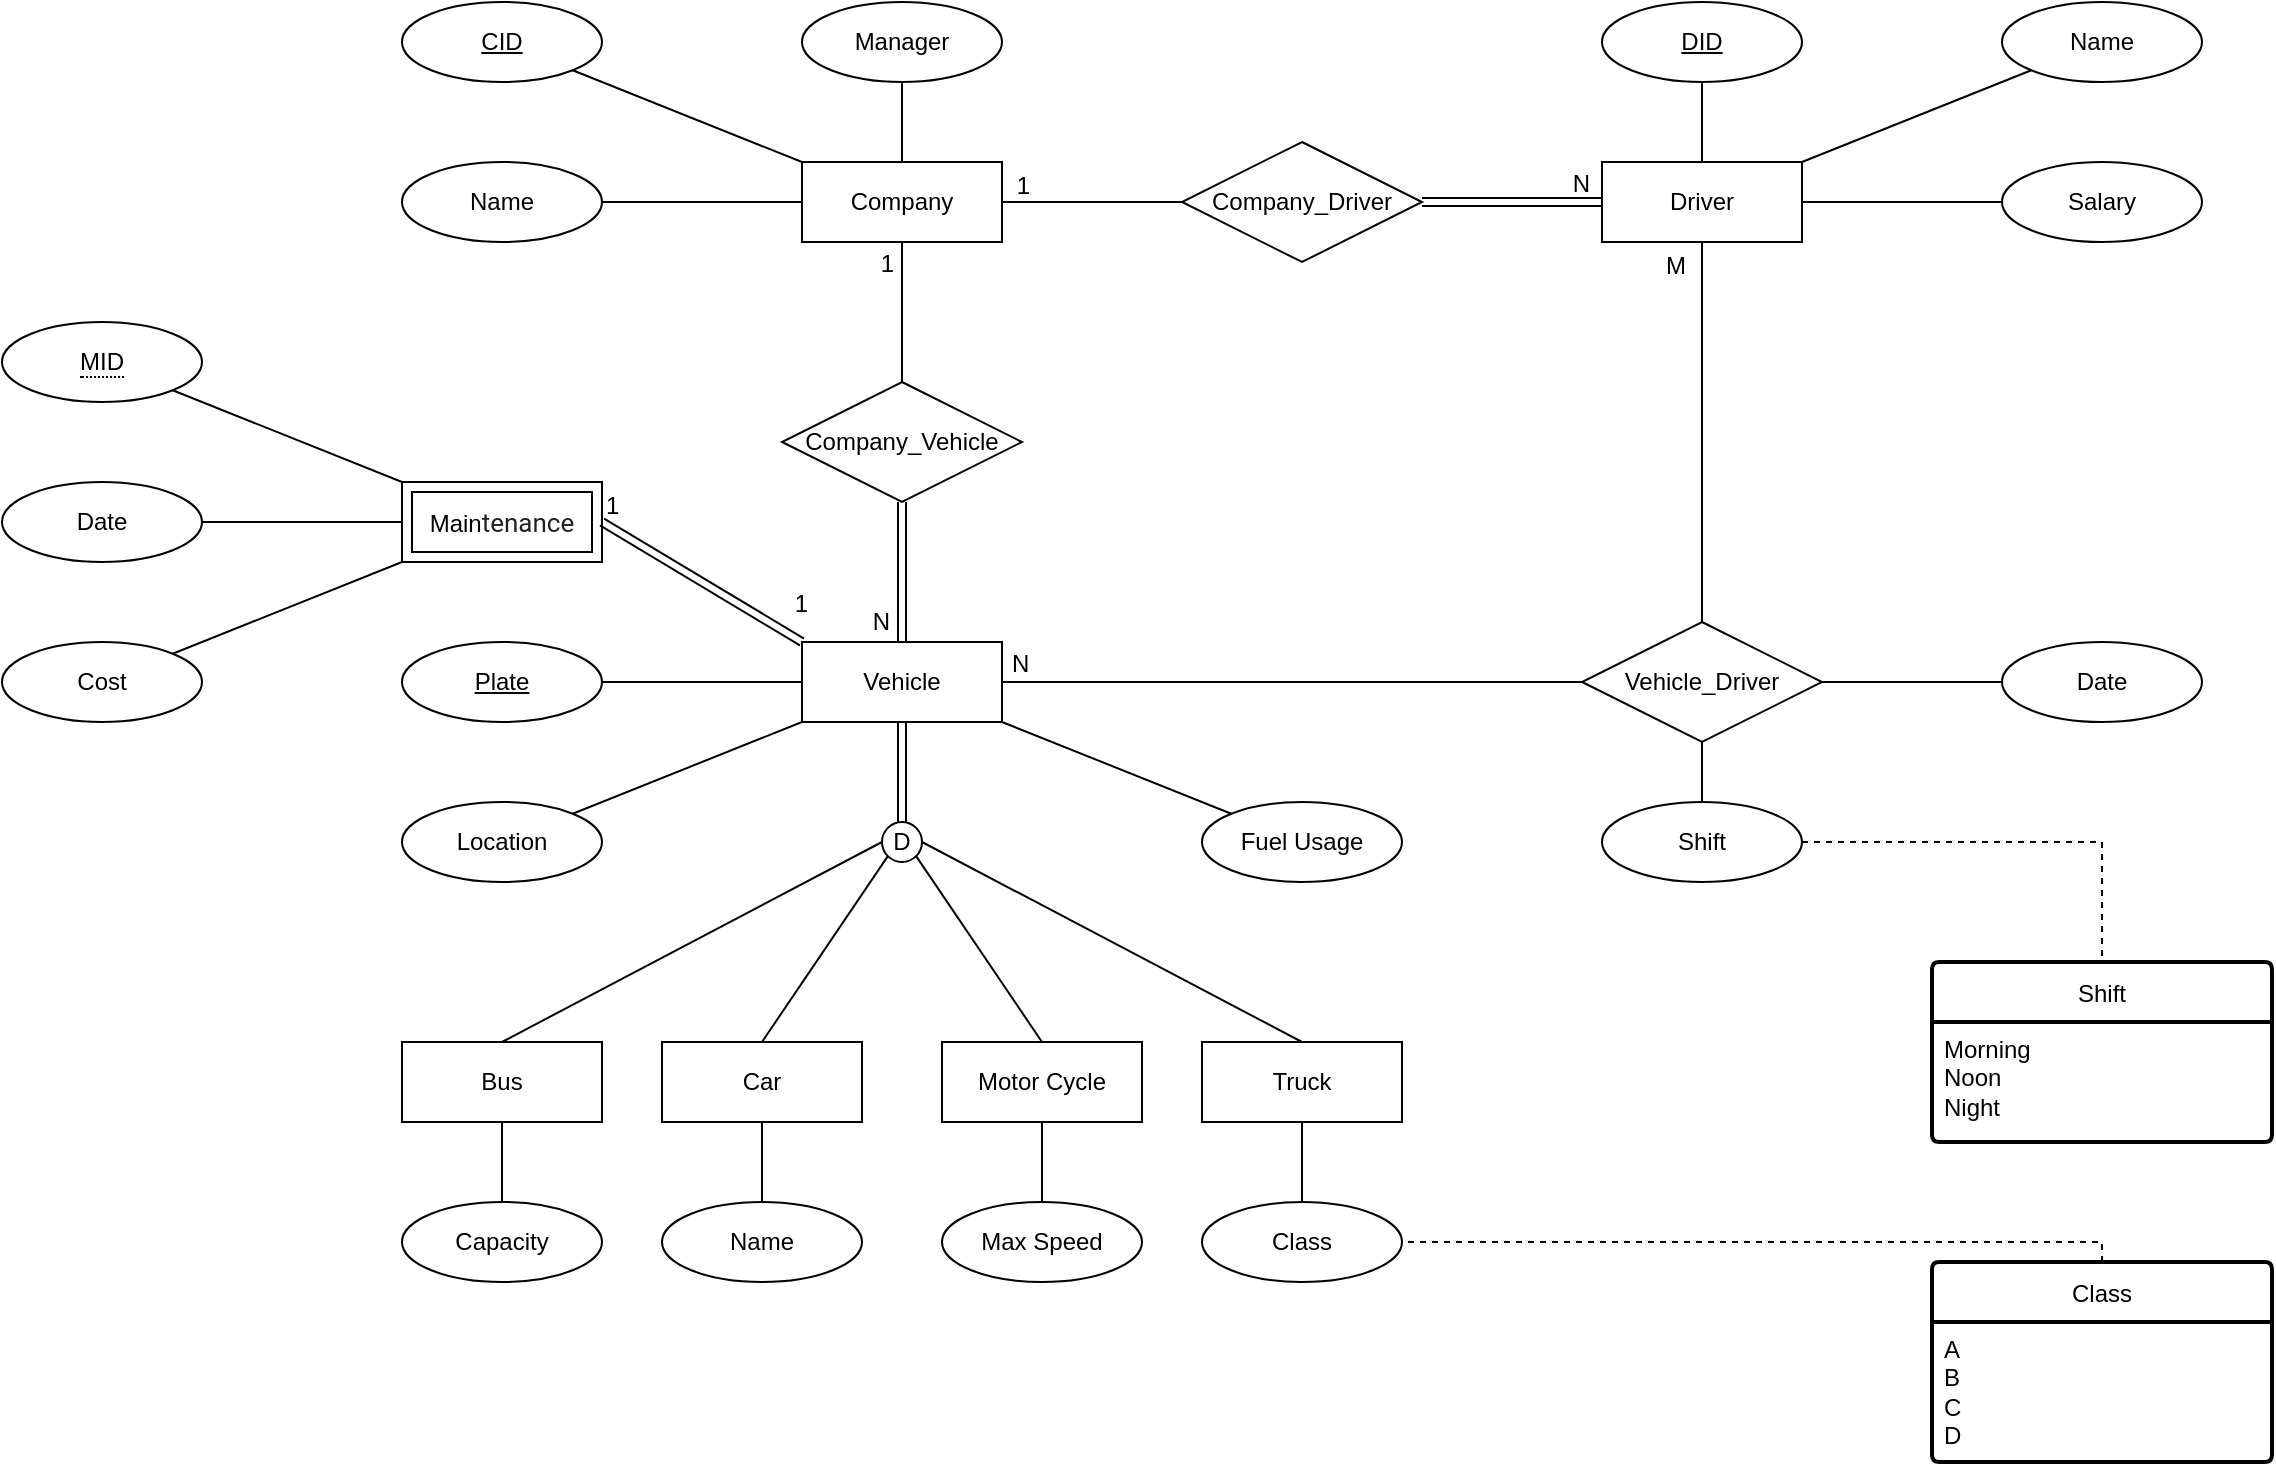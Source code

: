 <mxfile version="25.0.3">
  <diagram name="‫صفحه - 1‬" id="swpxOYMOvkDVnuEdzERW">
    <mxGraphModel dx="1900" dy="625" grid="1" gridSize="10" guides="1" tooltips="1" connect="1" arrows="1" fold="1" page="1" pageScale="1" pageWidth="850" pageHeight="1100" math="0" shadow="0">
      <root>
        <mxCell id="0" />
        <mxCell id="1" parent="0" />
        <mxCell id="I1n8lSlqwyOhps3QZJtH-1" value="Company" style="whiteSpace=wrap;html=1;align=center;" parent="1" vertex="1">
          <mxGeometry x="250" y="200" width="100" height="40" as="geometry" />
        </mxCell>
        <mxCell id="I1n8lSlqwyOhps3QZJtH-2" value="Vehicle" style="whiteSpace=wrap;html=1;align=center;" parent="1" vertex="1">
          <mxGeometry x="250" y="440" width="100" height="40" as="geometry" />
        </mxCell>
        <mxCell id="I1n8lSlqwyOhps3QZJtH-3" value="Driver" style="whiteSpace=wrap;html=1;align=center;" parent="1" vertex="1">
          <mxGeometry x="650" y="200" width="100" height="40" as="geometry" />
        </mxCell>
        <mxCell id="I1n8lSlqwyOhps3QZJtH-6" value="Name" style="ellipse;whiteSpace=wrap;html=1;align=center;" parent="1" vertex="1">
          <mxGeometry x="50" y="200" width="100" height="40" as="geometry" />
        </mxCell>
        <mxCell id="I1n8lSlqwyOhps3QZJtH-14" value="DID" style="ellipse;whiteSpace=wrap;html=1;align=center;fontStyle=4;" parent="1" vertex="1">
          <mxGeometry x="650" y="120" width="100" height="40" as="geometry" />
        </mxCell>
        <mxCell id="I1n8lSlqwyOhps3QZJtH-19" value="Name" style="ellipse;whiteSpace=wrap;html=1;align=center;" parent="1" vertex="1">
          <mxGeometry x="850" y="120" width="100" height="40" as="geometry" />
        </mxCell>
        <mxCell id="I1n8lSlqwyOhps3QZJtH-20" value="Bus" style="whiteSpace=wrap;html=1;align=center;" parent="1" vertex="1">
          <mxGeometry x="50" y="640" width="100" height="40" as="geometry" />
        </mxCell>
        <mxCell id="I1n8lSlqwyOhps3QZJtH-21" value="Car" style="whiteSpace=wrap;html=1;align=center;" parent="1" vertex="1">
          <mxGeometry x="180" y="640" width="100" height="40" as="geometry" />
        </mxCell>
        <mxCell id="I1n8lSlqwyOhps3QZJtH-22" value="Motor Cycle" style="whiteSpace=wrap;html=1;align=center;" parent="1" vertex="1">
          <mxGeometry x="320" y="640" width="100" height="40" as="geometry" />
        </mxCell>
        <mxCell id="I1n8lSlqwyOhps3QZJtH-23" value="Truck" style="whiteSpace=wrap;html=1;align=center;" parent="1" vertex="1">
          <mxGeometry x="450" y="640" width="100" height="40" as="geometry" />
        </mxCell>
        <mxCell id="I1n8lSlqwyOhps3QZJtH-25" value="Plate" style="ellipse;whiteSpace=wrap;html=1;align=center;fontStyle=4;" parent="1" vertex="1">
          <mxGeometry x="50" y="440" width="100" height="40" as="geometry" />
        </mxCell>
        <mxCell id="I1n8lSlqwyOhps3QZJtH-26" value="" style="endArrow=none;html=1;rounded=0;exitX=1;exitY=0.5;exitDx=0;exitDy=0;entryX=0;entryY=0.5;entryDx=0;entryDy=0;" parent="1" source="I1n8lSlqwyOhps3QZJtH-25" target="I1n8lSlqwyOhps3QZJtH-2" edge="1">
          <mxGeometry width="50" height="50" relative="1" as="geometry">
            <mxPoint x="410" y="500" as="sourcePoint" />
            <mxPoint x="460" y="450" as="targetPoint" />
          </mxGeometry>
        </mxCell>
        <mxCell id="I1n8lSlqwyOhps3QZJtH-28" value="Fuel Usage" style="ellipse;whiteSpace=wrap;html=1;align=center;" parent="1" vertex="1">
          <mxGeometry x="450" y="520" width="100" height="40" as="geometry" />
        </mxCell>
        <mxCell id="I1n8lSlqwyOhps3QZJtH-30" value="" style="endArrow=none;html=1;rounded=0;exitX=1;exitY=0.5;exitDx=0;exitDy=0;entryX=0;entryY=0.5;entryDx=0;entryDy=0;" parent="1" source="I1n8lSlqwyOhps3QZJtH-6" target="I1n8lSlqwyOhps3QZJtH-1" edge="1">
          <mxGeometry width="50" height="50" relative="1" as="geometry">
            <mxPoint x="210" y="280" as="sourcePoint" />
            <mxPoint x="260" y="230" as="targetPoint" />
          </mxGeometry>
        </mxCell>
        <mxCell id="I1n8lSlqwyOhps3QZJtH-31" value="" style="endArrow=none;html=1;rounded=0;exitX=0.5;exitY=0;exitDx=0;exitDy=0;entryX=0.5;entryY=1;entryDx=0;entryDy=0;" parent="1" source="I1n8lSlqwyOhps3QZJtH-3" target="I1n8lSlqwyOhps3QZJtH-14" edge="1">
          <mxGeometry width="50" height="50" relative="1" as="geometry">
            <mxPoint x="600" y="180" as="sourcePoint" />
            <mxPoint x="670" y="130" as="targetPoint" />
          </mxGeometry>
        </mxCell>
        <mxCell id="I1n8lSlqwyOhps3QZJtH-32" value="Vehicle_Driver" style="shape=rhombus;perimeter=rhombusPerimeter;whiteSpace=wrap;html=1;align=center;" parent="1" vertex="1">
          <mxGeometry x="640" y="430" width="120" height="60" as="geometry" />
        </mxCell>
        <mxCell id="I1n8lSlqwyOhps3QZJtH-33" value="" style="endArrow=none;html=1;rounded=0;exitX=1;exitY=0;exitDx=0;exitDy=0;entryX=0;entryY=1;entryDx=0;entryDy=0;" parent="1" source="I1n8lSlqwyOhps3QZJtH-3" target="I1n8lSlqwyOhps3QZJtH-19" edge="1">
          <mxGeometry width="50" height="50" relative="1" as="geometry">
            <mxPoint x="860" y="280" as="sourcePoint" />
            <mxPoint x="910" y="230" as="targetPoint" />
          </mxGeometry>
        </mxCell>
        <mxCell id="I1n8lSlqwyOhps3QZJtH-34" value="Date" style="ellipse;whiteSpace=wrap;html=1;align=center;" parent="1" vertex="1">
          <mxGeometry x="850" y="440" width="100" height="40" as="geometry" />
        </mxCell>
        <mxCell id="I1n8lSlqwyOhps3QZJtH-35" value="" style="endArrow=none;html=1;rounded=0;exitX=1;exitY=0.5;exitDx=0;exitDy=0;entryX=0;entryY=0.5;entryDx=0;entryDy=0;" parent="1" source="I1n8lSlqwyOhps3QZJtH-32" target="I1n8lSlqwyOhps3QZJtH-34" edge="1">
          <mxGeometry width="50" height="50" relative="1" as="geometry">
            <mxPoint x="840" y="470" as="sourcePoint" />
            <mxPoint x="890" y="420" as="targetPoint" />
          </mxGeometry>
        </mxCell>
        <mxCell id="I1n8lSlqwyOhps3QZJtH-36" value="" style="endArrow=none;html=1;rounded=0;exitX=1;exitY=1;exitDx=0;exitDy=0;entryX=0;entryY=0;entryDx=0;entryDy=0;" parent="1" source="I1n8lSlqwyOhps3QZJtH-2" target="I1n8lSlqwyOhps3QZJtH-28" edge="1">
          <mxGeometry width="50" height="50" relative="1" as="geometry">
            <mxPoint x="400" y="480" as="sourcePoint" />
            <mxPoint x="470" y="450" as="targetPoint" />
          </mxGeometry>
        </mxCell>
        <mxCell id="I1n8lSlqwyOhps3QZJtH-37" value="Location" style="ellipse;whiteSpace=wrap;html=1;align=center;" parent="1" vertex="1">
          <mxGeometry x="50" y="520" width="100" height="40" as="geometry" />
        </mxCell>
        <mxCell id="I1n8lSlqwyOhps3QZJtH-38" value="" style="endArrow=none;html=1;rounded=0;exitX=1;exitY=0;exitDx=0;exitDy=0;entryX=0;entryY=1;entryDx=0;entryDy=0;" parent="1" source="I1n8lSlqwyOhps3QZJtH-37" target="I1n8lSlqwyOhps3QZJtH-2" edge="1">
          <mxGeometry width="50" height="50" relative="1" as="geometry">
            <mxPoint x="200" y="530" as="sourcePoint" />
            <mxPoint x="250" y="480" as="targetPoint" />
          </mxGeometry>
        </mxCell>
        <mxCell id="I1n8lSlqwyOhps3QZJtH-39" value="Main&lt;span style=&quot;color: rgb(32, 33, 36); font-family: Roboto, arial, sans-serif; font-size: 13px; text-align: right; white-space-collapse: preserve; background-color: rgb(255, 255, 255);&quot;&gt;tenance&lt;/span&gt;" style="shape=ext;margin=3;double=1;whiteSpace=wrap;html=1;align=center;" parent="1" vertex="1">
          <mxGeometry x="50" y="360" width="100" height="40" as="geometry" />
        </mxCell>
        <mxCell id="I1n8lSlqwyOhps3QZJtH-41" value="" style="endArrow=none;html=1;rounded=0;exitX=1;exitY=0.5;exitDx=0;exitDy=0;entryX=0;entryY=0.5;entryDx=0;entryDy=0;" parent="1" source="I1n8lSlqwyOhps3QZJtH-42" target="I1n8lSlqwyOhps3QZJtH-39" edge="1">
          <mxGeometry width="50" height="50" relative="1" as="geometry">
            <mxPoint x="110" y="285" as="sourcePoint" />
            <mxPoint x="160" y="235" as="targetPoint" />
          </mxGeometry>
        </mxCell>
        <mxCell id="I1n8lSlqwyOhps3QZJtH-42" value="Date" style="ellipse;whiteSpace=wrap;html=1;align=center;" parent="1" vertex="1">
          <mxGeometry x="-150" y="360" width="100" height="40" as="geometry" />
        </mxCell>
        <mxCell id="I1n8lSlqwyOhps3QZJtH-43" value="Salary" style="ellipse;whiteSpace=wrap;html=1;align=center;" parent="1" vertex="1">
          <mxGeometry x="850" y="200" width="100" height="40" as="geometry" />
        </mxCell>
        <mxCell id="I1n8lSlqwyOhps3QZJtH-44" value="" style="endArrow=none;html=1;rounded=0;exitX=1;exitY=0.5;exitDx=0;exitDy=0;entryX=0;entryY=0.5;entryDx=0;entryDy=0;" parent="1" source="I1n8lSlqwyOhps3QZJtH-3" target="I1n8lSlqwyOhps3QZJtH-43" edge="1">
          <mxGeometry width="50" height="50" relative="1" as="geometry">
            <mxPoint x="710" y="270" as="sourcePoint" />
            <mxPoint x="770" y="340" as="targetPoint" />
          </mxGeometry>
        </mxCell>
        <mxCell id="I1n8lSlqwyOhps3QZJtH-46" value="Cost" style="ellipse;whiteSpace=wrap;html=1;align=center;" parent="1" vertex="1">
          <mxGeometry x="-150" y="440" width="100" height="40" as="geometry" />
        </mxCell>
        <mxCell id="I1n8lSlqwyOhps3QZJtH-47" value="" style="endArrow=none;html=1;rounded=0;exitX=1;exitY=0;exitDx=0;exitDy=0;entryX=0;entryY=1;entryDx=0;entryDy=0;" parent="1" source="I1n8lSlqwyOhps3QZJtH-46" target="I1n8lSlqwyOhps3QZJtH-39" edge="1">
          <mxGeometry width="50" height="50" relative="1" as="geometry">
            <mxPoint x="410" y="370" as="sourcePoint" />
            <mxPoint x="460" y="320" as="targetPoint" />
          </mxGeometry>
        </mxCell>
        <mxCell id="I1n8lSlqwyOhps3QZJtH-48" value="" style="shape=link;html=1;rounded=0;exitX=1;exitY=0.5;exitDx=0;exitDy=0;entryX=0;entryY=0;entryDx=0;entryDy=0;" parent="1" source="I1n8lSlqwyOhps3QZJtH-39" target="I1n8lSlqwyOhps3QZJtH-2" edge="1">
          <mxGeometry relative="1" as="geometry">
            <mxPoint x="180" y="390" as="sourcePoint" />
            <mxPoint x="340" y="390" as="targetPoint" />
          </mxGeometry>
        </mxCell>
        <mxCell id="I1n8lSlqwyOhps3QZJtH-49" value="1" style="resizable=0;html=1;whiteSpace=wrap;align=left;verticalAlign=bottom;" parent="I1n8lSlqwyOhps3QZJtH-48" connectable="0" vertex="1">
          <mxGeometry x="-1" relative="1" as="geometry" />
        </mxCell>
        <mxCell id="I1n8lSlqwyOhps3QZJtH-50" value="1" style="resizable=0;html=1;whiteSpace=wrap;align=right;verticalAlign=bottom;" parent="I1n8lSlqwyOhps3QZJtH-48" connectable="0" vertex="1">
          <mxGeometry x="1" relative="1" as="geometry">
            <mxPoint x="5" y="-10" as="offset" />
          </mxGeometry>
        </mxCell>
        <mxCell id="I1n8lSlqwyOhps3QZJtH-51" value="" style="endArrow=none;html=1;rounded=0;exitX=0.5;exitY=1;exitDx=0;exitDy=0;entryX=0.5;entryY=0;entryDx=0;entryDy=0;" parent="1" source="I1n8lSlqwyOhps3QZJtH-3" target="I1n8lSlqwyOhps3QZJtH-32" edge="1">
          <mxGeometry relative="1" as="geometry">
            <mxPoint x="680" y="320" as="sourcePoint" />
            <mxPoint x="840" y="320" as="targetPoint" />
          </mxGeometry>
        </mxCell>
        <mxCell id="I1n8lSlqwyOhps3QZJtH-52" value="M" style="resizable=0;html=1;whiteSpace=wrap;align=left;verticalAlign=bottom;" parent="I1n8lSlqwyOhps3QZJtH-51" connectable="0" vertex="1">
          <mxGeometry x="-1" relative="1" as="geometry">
            <mxPoint x="-20" y="20" as="offset" />
          </mxGeometry>
        </mxCell>
        <mxCell id="I1n8lSlqwyOhps3QZJtH-54" value="" style="endArrow=none;html=1;rounded=0;exitX=1;exitY=0.5;exitDx=0;exitDy=0;entryX=0;entryY=0.5;entryDx=0;entryDy=0;" parent="1" source="I1n8lSlqwyOhps3QZJtH-2" target="I1n8lSlqwyOhps3QZJtH-32" edge="1">
          <mxGeometry relative="1" as="geometry">
            <mxPoint x="490" y="490" as="sourcePoint" />
            <mxPoint x="650" y="490" as="targetPoint" />
          </mxGeometry>
        </mxCell>
        <mxCell id="I1n8lSlqwyOhps3QZJtH-55" value="N" style="resizable=0;html=1;whiteSpace=wrap;align=left;verticalAlign=bottom;" parent="I1n8lSlqwyOhps3QZJtH-54" connectable="0" vertex="1">
          <mxGeometry x="-1" relative="1" as="geometry">
            <mxPoint x="3" y="-1" as="offset" />
          </mxGeometry>
        </mxCell>
        <mxCell id="I1n8lSlqwyOhps3QZJtH-57" value="Shift" style="ellipse;whiteSpace=wrap;html=1;align=center;" parent="1" vertex="1">
          <mxGeometry x="650" y="520" width="100" height="40" as="geometry" />
        </mxCell>
        <mxCell id="I1n8lSlqwyOhps3QZJtH-59" value="&lt;span style=&quot;font-size: 12px;&quot;&gt;Shift&lt;/span&gt;" style="swimlane;childLayout=stackLayout;horizontal=1;startSize=30;horizontalStack=0;rounded=1;fontSize=14;fontStyle=0;strokeWidth=2;resizeParent=0;resizeLast=1;shadow=0;dashed=0;align=center;arcSize=4;whiteSpace=wrap;html=1;" parent="1" vertex="1">
          <mxGeometry x="815" y="600" width="170" height="90" as="geometry" />
        </mxCell>
        <mxCell id="I1n8lSlqwyOhps3QZJtH-60" value="Morning&lt;div&gt;Noon&lt;/div&gt;&lt;div&gt;Night&lt;/div&gt;" style="align=left;strokeColor=none;fillColor=none;spacingLeft=4;fontSize=12;verticalAlign=top;resizable=0;rotatable=0;part=1;html=1;" parent="I1n8lSlqwyOhps3QZJtH-59" vertex="1">
          <mxGeometry y="30" width="170" height="60" as="geometry" />
        </mxCell>
        <mxCell id="I1n8lSlqwyOhps3QZJtH-61" value="" style="endArrow=none;html=1;rounded=0;exitX=0.5;exitY=1;exitDx=0;exitDy=0;entryX=0.5;entryY=0;entryDx=0;entryDy=0;" parent="1" source="I1n8lSlqwyOhps3QZJtH-32" target="I1n8lSlqwyOhps3QZJtH-57" edge="1">
          <mxGeometry width="50" height="50" relative="1" as="geometry">
            <mxPoint x="890" y="520" as="sourcePoint" />
            <mxPoint x="940" y="470" as="targetPoint" />
          </mxGeometry>
        </mxCell>
        <mxCell id="I1n8lSlqwyOhps3QZJtH-62" value="" style="endArrow=none;dashed=1;html=1;rounded=0;exitX=1;exitY=0.5;exitDx=0;exitDy=0;entryX=0.5;entryY=0;entryDx=0;entryDy=0;edgeStyle=orthogonalEdgeStyle;" parent="1" source="I1n8lSlqwyOhps3QZJtH-57" target="I1n8lSlqwyOhps3QZJtH-59" edge="1">
          <mxGeometry width="50" height="50" relative="1" as="geometry">
            <mxPoint x="890" y="530" as="sourcePoint" />
            <mxPoint x="790" y="360" as="targetPoint" />
          </mxGeometry>
        </mxCell>
        <mxCell id="I1n8lSlqwyOhps3QZJtH-63" value="&lt;span style=&quot;border-bottom: 1px dotted&quot;&gt;MID&lt;/span&gt;" style="ellipse;whiteSpace=wrap;html=1;align=center;" parent="1" vertex="1">
          <mxGeometry x="-150" y="280" width="100" height="40" as="geometry" />
        </mxCell>
        <mxCell id="I1n8lSlqwyOhps3QZJtH-64" value="" style="endArrow=none;html=1;rounded=0;exitX=0;exitY=0;exitDx=0;exitDy=0;entryX=1;entryY=1;entryDx=0;entryDy=0;" parent="1" source="I1n8lSlqwyOhps3QZJtH-39" target="I1n8lSlqwyOhps3QZJtH-63" edge="1">
          <mxGeometry width="50" height="50" relative="1" as="geometry">
            <mxPoint x="210" y="330" as="sourcePoint" />
            <mxPoint x="260" y="280" as="targetPoint" />
          </mxGeometry>
        </mxCell>
        <mxCell id="I1n8lSlqwyOhps3QZJtH-65" value="Capacity" style="ellipse;whiteSpace=wrap;html=1;align=center;" parent="1" vertex="1">
          <mxGeometry x="50" y="720" width="100" height="40" as="geometry" />
        </mxCell>
        <mxCell id="I1n8lSlqwyOhps3QZJtH-66" value="Class" style="ellipse;whiteSpace=wrap;html=1;align=center;" parent="1" vertex="1">
          <mxGeometry x="450" y="720" width="100" height="40" as="geometry" />
        </mxCell>
        <mxCell id="I1n8lSlqwyOhps3QZJtH-67" value="Max Speed" style="ellipse;whiteSpace=wrap;html=1;align=center;" parent="1" vertex="1">
          <mxGeometry x="320" y="720" width="100" height="40" as="geometry" />
        </mxCell>
        <mxCell id="I1n8lSlqwyOhps3QZJtH-68" value="Name" style="ellipse;whiteSpace=wrap;html=1;align=center;" parent="1" vertex="1">
          <mxGeometry x="180" y="720" width="100" height="40" as="geometry" />
        </mxCell>
        <mxCell id="I1n8lSlqwyOhps3QZJtH-70" value="" style="endArrow=none;html=1;rounded=0;exitX=0.5;exitY=0;exitDx=0;exitDy=0;entryX=0;entryY=1;entryDx=0;entryDy=0;" parent="1" source="I1n8lSlqwyOhps3QZJtH-21" target="I1n8lSlqwyOhps3QZJtH-71" edge="1">
          <mxGeometry width="50" height="50" relative="1" as="geometry">
            <mxPoint x="370" y="640" as="sourcePoint" />
            <mxPoint x="240" y="590" as="targetPoint" />
          </mxGeometry>
        </mxCell>
        <mxCell id="I1n8lSlqwyOhps3QZJtH-71" value="D" style="ellipse;whiteSpace=wrap;html=1;" parent="1" vertex="1">
          <mxGeometry x="290" y="530" width="20" height="20" as="geometry" />
        </mxCell>
        <mxCell id="I1n8lSlqwyOhps3QZJtH-73" value="" style="shape=link;html=1;rounded=0;entryX=0.5;entryY=1;entryDx=0;entryDy=0;exitX=0.5;exitY=0;exitDx=0;exitDy=0;" parent="1" source="I1n8lSlqwyOhps3QZJtH-71" target="I1n8lSlqwyOhps3QZJtH-2" edge="1">
          <mxGeometry relative="1" as="geometry">
            <mxPoint x="280" y="670" as="sourcePoint" />
            <mxPoint x="440" y="670" as="targetPoint" />
          </mxGeometry>
        </mxCell>
        <mxCell id="I1n8lSlqwyOhps3QZJtH-74" value="" style="resizable=0;html=1;whiteSpace=wrap;align=right;verticalAlign=bottom;" parent="I1n8lSlqwyOhps3QZJtH-73" connectable="0" vertex="1">
          <mxGeometry x="1" relative="1" as="geometry" />
        </mxCell>
        <mxCell id="I1n8lSlqwyOhps3QZJtH-75" value="" style="endArrow=none;html=1;rounded=0;exitX=1;exitY=1;exitDx=0;exitDy=0;entryX=0.5;entryY=0;entryDx=0;entryDy=0;" parent="1" source="I1n8lSlqwyOhps3QZJtH-71" target="I1n8lSlqwyOhps3QZJtH-22" edge="1">
          <mxGeometry width="50" height="50" relative="1" as="geometry">
            <mxPoint x="430" y="600" as="sourcePoint" />
            <mxPoint x="480" y="550" as="targetPoint" />
          </mxGeometry>
        </mxCell>
        <mxCell id="I1n8lSlqwyOhps3QZJtH-76" value="" style="endArrow=none;html=1;rounded=0;exitX=0.5;exitY=0;exitDx=0;exitDy=0;entryX=0;entryY=0.5;entryDx=0;entryDy=0;" parent="1" source="I1n8lSlqwyOhps3QZJtH-20" target="I1n8lSlqwyOhps3QZJtH-71" edge="1">
          <mxGeometry width="50" height="50" relative="1" as="geometry">
            <mxPoint x="120" y="600" as="sourcePoint" />
            <mxPoint x="170" y="550" as="targetPoint" />
          </mxGeometry>
        </mxCell>
        <mxCell id="I1n8lSlqwyOhps3QZJtH-77" value="" style="endArrow=none;html=1;rounded=0;exitX=1;exitY=0.5;exitDx=0;exitDy=0;entryX=0.5;entryY=0;entryDx=0;entryDy=0;" parent="1" source="I1n8lSlqwyOhps3QZJtH-71" target="I1n8lSlqwyOhps3QZJtH-23" edge="1">
          <mxGeometry width="50" height="50" relative="1" as="geometry">
            <mxPoint x="480" y="590" as="sourcePoint" />
            <mxPoint x="530" y="540" as="targetPoint" />
          </mxGeometry>
        </mxCell>
        <mxCell id="I1n8lSlqwyOhps3QZJtH-80" value="&lt;span style=&quot;font-size: 12px;&quot;&gt;Class&lt;/span&gt;" style="swimlane;childLayout=stackLayout;horizontal=1;startSize=30;horizontalStack=0;rounded=1;fontSize=14;fontStyle=0;strokeWidth=2;resizeParent=0;resizeLast=1;shadow=0;dashed=0;align=center;arcSize=4;whiteSpace=wrap;html=1;" parent="1" vertex="1">
          <mxGeometry x="815" y="750" width="170" height="100" as="geometry" />
        </mxCell>
        <mxCell id="I1n8lSlqwyOhps3QZJtH-81" value="A&lt;div&gt;B&lt;/div&gt;&lt;div&gt;C&lt;/div&gt;&lt;div&gt;D&lt;/div&gt;" style="align=left;strokeColor=none;fillColor=none;spacingLeft=4;fontSize=12;verticalAlign=top;resizable=0;rotatable=0;part=1;html=1;" parent="I1n8lSlqwyOhps3QZJtH-80" vertex="1">
          <mxGeometry y="30" width="170" height="70" as="geometry" />
        </mxCell>
        <mxCell id="I1n8lSlqwyOhps3QZJtH-83" value="" style="endArrow=none;dashed=1;html=1;rounded=0;exitX=0.5;exitY=0;exitDx=0;exitDy=0;entryX=1;entryY=0.5;entryDx=0;entryDy=0;edgeStyle=orthogonalEdgeStyle;" parent="1" source="I1n8lSlqwyOhps3QZJtH-80" target="I1n8lSlqwyOhps3QZJtH-66" edge="1">
          <mxGeometry width="50" height="50" relative="1" as="geometry">
            <mxPoint x="750" y="840" as="sourcePoint" />
            <mxPoint x="800" y="790" as="targetPoint" />
          </mxGeometry>
        </mxCell>
        <mxCell id="I1n8lSlqwyOhps3QZJtH-87" value="" style="endArrow=none;html=1;rounded=0;exitX=0.5;exitY=0;exitDx=0;exitDy=0;entryX=0.5;entryY=1;entryDx=0;entryDy=0;" parent="1" source="I1n8lSlqwyOhps3QZJtH-66" target="I1n8lSlqwyOhps3QZJtH-23" edge="1">
          <mxGeometry width="50" height="50" relative="1" as="geometry">
            <mxPoint x="480" y="710" as="sourcePoint" />
            <mxPoint x="530" y="660" as="targetPoint" />
          </mxGeometry>
        </mxCell>
        <mxCell id="I1n8lSlqwyOhps3QZJtH-89" value="" style="endArrow=none;html=1;rounded=0;exitX=0.5;exitY=0;exitDx=0;exitDy=0;entryX=0.5;entryY=1;entryDx=0;entryDy=0;" parent="1" source="I1n8lSlqwyOhps3QZJtH-67" target="I1n8lSlqwyOhps3QZJtH-22" edge="1">
          <mxGeometry width="50" height="50" relative="1" as="geometry">
            <mxPoint x="480" y="760" as="sourcePoint" />
            <mxPoint x="530" y="710" as="targetPoint" />
          </mxGeometry>
        </mxCell>
        <mxCell id="I1n8lSlqwyOhps3QZJtH-90" value="" style="endArrow=none;html=1;rounded=0;exitX=0.5;exitY=0;exitDx=0;exitDy=0;entryX=0.5;entryY=1;entryDx=0;entryDy=0;" parent="1" source="I1n8lSlqwyOhps3QZJtH-68" target="I1n8lSlqwyOhps3QZJtH-21" edge="1">
          <mxGeometry width="50" height="50" relative="1" as="geometry">
            <mxPoint x="250" y="760" as="sourcePoint" />
            <mxPoint x="300" y="710" as="targetPoint" />
          </mxGeometry>
        </mxCell>
        <mxCell id="I1n8lSlqwyOhps3QZJtH-91" value="" style="endArrow=none;html=1;rounded=0;exitX=0.5;exitY=0;exitDx=0;exitDy=0;entryX=0.5;entryY=1;entryDx=0;entryDy=0;" parent="1" source="I1n8lSlqwyOhps3QZJtH-65" target="I1n8lSlqwyOhps3QZJtH-20" edge="1">
          <mxGeometry width="50" height="50" relative="1" as="geometry">
            <mxPoint x="100" y="760" as="sourcePoint" />
            <mxPoint x="150" y="710" as="targetPoint" />
          </mxGeometry>
        </mxCell>
        <mxCell id="RCkw0ITap0wkOgzSmUpe-1" value="CID" style="ellipse;whiteSpace=wrap;html=1;align=center;fontStyle=4;" parent="1" vertex="1">
          <mxGeometry x="50" y="120" width="100" height="40" as="geometry" />
        </mxCell>
        <mxCell id="RCkw0ITap0wkOgzSmUpe-2" value="" style="endArrow=none;html=1;rounded=0;exitX=1;exitY=1;exitDx=0;exitDy=0;entryX=0;entryY=0;entryDx=0;entryDy=0;" parent="1" source="RCkw0ITap0wkOgzSmUpe-1" target="I1n8lSlqwyOhps3QZJtH-1" edge="1">
          <mxGeometry width="50" height="50" relative="1" as="geometry">
            <mxPoint x="250" y="140" as="sourcePoint" />
            <mxPoint x="310" y="210" as="targetPoint" />
          </mxGeometry>
        </mxCell>
        <mxCell id="RCkw0ITap0wkOgzSmUpe-3" value="Manager" style="ellipse;whiteSpace=wrap;html=1;align=center;" parent="1" vertex="1">
          <mxGeometry x="250" y="120" width="100" height="40" as="geometry" />
        </mxCell>
        <mxCell id="RCkw0ITap0wkOgzSmUpe-4" value="" style="endArrow=none;html=1;rounded=0;exitX=0.5;exitY=0;exitDx=0;exitDy=0;entryX=0.5;entryY=1;entryDx=0;entryDy=0;" parent="1" source="I1n8lSlqwyOhps3QZJtH-1" target="RCkw0ITap0wkOgzSmUpe-3" edge="1">
          <mxGeometry width="50" height="50" relative="1" as="geometry">
            <mxPoint x="410" y="160" as="sourcePoint" />
            <mxPoint x="460" y="110" as="targetPoint" />
          </mxGeometry>
        </mxCell>
        <mxCell id="lLaq7yGS_StXS0r-JXAY-1" value="Company_Driver" style="shape=rhombus;perimeter=rhombusPerimeter;whiteSpace=wrap;html=1;align=center;" vertex="1" parent="1">
          <mxGeometry x="440" y="190" width="120" height="60" as="geometry" />
        </mxCell>
        <mxCell id="lLaq7yGS_StXS0r-JXAY-2" value="Company_Vehicle" style="shape=rhombus;perimeter=rhombusPerimeter;whiteSpace=wrap;html=1;align=center;" vertex="1" parent="1">
          <mxGeometry x="240" y="310" width="120" height="60" as="geometry" />
        </mxCell>
        <mxCell id="lLaq7yGS_StXS0r-JXAY-3" value="" style="shape=link;html=1;rounded=0;entryX=0;entryY=0.5;entryDx=0;entryDy=0;exitX=1;exitY=0.5;exitDx=0;exitDy=0;" edge="1" parent="1" source="lLaq7yGS_StXS0r-JXAY-1" target="I1n8lSlqwyOhps3QZJtH-3">
          <mxGeometry relative="1" as="geometry">
            <mxPoint x="370" y="270" as="sourcePoint" />
            <mxPoint x="530" y="270" as="targetPoint" />
          </mxGeometry>
        </mxCell>
        <mxCell id="lLaq7yGS_StXS0r-JXAY-5" value="N" style="resizable=0;html=1;whiteSpace=wrap;align=right;verticalAlign=bottom;" connectable="0" vertex="1" parent="lLaq7yGS_StXS0r-JXAY-3">
          <mxGeometry x="1" relative="1" as="geometry">
            <mxPoint x="-5" y="-1" as="offset" />
          </mxGeometry>
        </mxCell>
        <mxCell id="lLaq7yGS_StXS0r-JXAY-6" value="" style="endArrow=none;html=1;rounded=0;exitX=0;exitY=0.5;exitDx=0;exitDy=0;entryX=1;entryY=0.5;entryDx=0;entryDy=0;" edge="1" parent="1" source="lLaq7yGS_StXS0r-JXAY-1" target="I1n8lSlqwyOhps3QZJtH-1">
          <mxGeometry relative="1" as="geometry">
            <mxPoint x="340" y="260" as="sourcePoint" />
            <mxPoint x="500" y="260" as="targetPoint" />
          </mxGeometry>
        </mxCell>
        <mxCell id="lLaq7yGS_StXS0r-JXAY-7" value="1" style="resizable=0;html=1;whiteSpace=wrap;align=right;verticalAlign=bottom;" connectable="0" vertex="1" parent="lLaq7yGS_StXS0r-JXAY-6">
          <mxGeometry x="1" relative="1" as="geometry">
            <mxPoint x="15" as="offset" />
          </mxGeometry>
        </mxCell>
        <mxCell id="lLaq7yGS_StXS0r-JXAY-8" value="" style="shape=link;html=1;rounded=0;exitX=0.5;exitY=1;exitDx=0;exitDy=0;entryX=0.5;entryY=0;entryDx=0;entryDy=0;" edge="1" parent="1" source="lLaq7yGS_StXS0r-JXAY-2" target="I1n8lSlqwyOhps3QZJtH-2">
          <mxGeometry relative="1" as="geometry">
            <mxPoint x="450" y="360" as="sourcePoint" />
            <mxPoint x="610" y="360" as="targetPoint" />
          </mxGeometry>
        </mxCell>
        <mxCell id="lLaq7yGS_StXS0r-JXAY-9" value="N" style="resizable=0;html=1;whiteSpace=wrap;align=right;verticalAlign=bottom;" connectable="0" vertex="1" parent="lLaq7yGS_StXS0r-JXAY-8">
          <mxGeometry x="1" relative="1" as="geometry">
            <mxPoint x="-5" y="-2" as="offset" />
          </mxGeometry>
        </mxCell>
        <mxCell id="lLaq7yGS_StXS0r-JXAY-10" value="" style="endArrow=none;html=1;rounded=0;entryX=0.5;entryY=1;entryDx=0;entryDy=0;exitX=0.5;exitY=0;exitDx=0;exitDy=0;" edge="1" parent="1" source="lLaq7yGS_StXS0r-JXAY-2" target="I1n8lSlqwyOhps3QZJtH-1">
          <mxGeometry relative="1" as="geometry">
            <mxPoint x="290" y="280" as="sourcePoint" />
            <mxPoint x="450" y="280" as="targetPoint" />
          </mxGeometry>
        </mxCell>
        <mxCell id="lLaq7yGS_StXS0r-JXAY-11" value="1" style="resizable=0;html=1;whiteSpace=wrap;align=right;verticalAlign=bottom;" connectable="0" vertex="1" parent="lLaq7yGS_StXS0r-JXAY-10">
          <mxGeometry x="1" relative="1" as="geometry">
            <mxPoint x="-3" y="19" as="offset" />
          </mxGeometry>
        </mxCell>
      </root>
    </mxGraphModel>
  </diagram>
</mxfile>
